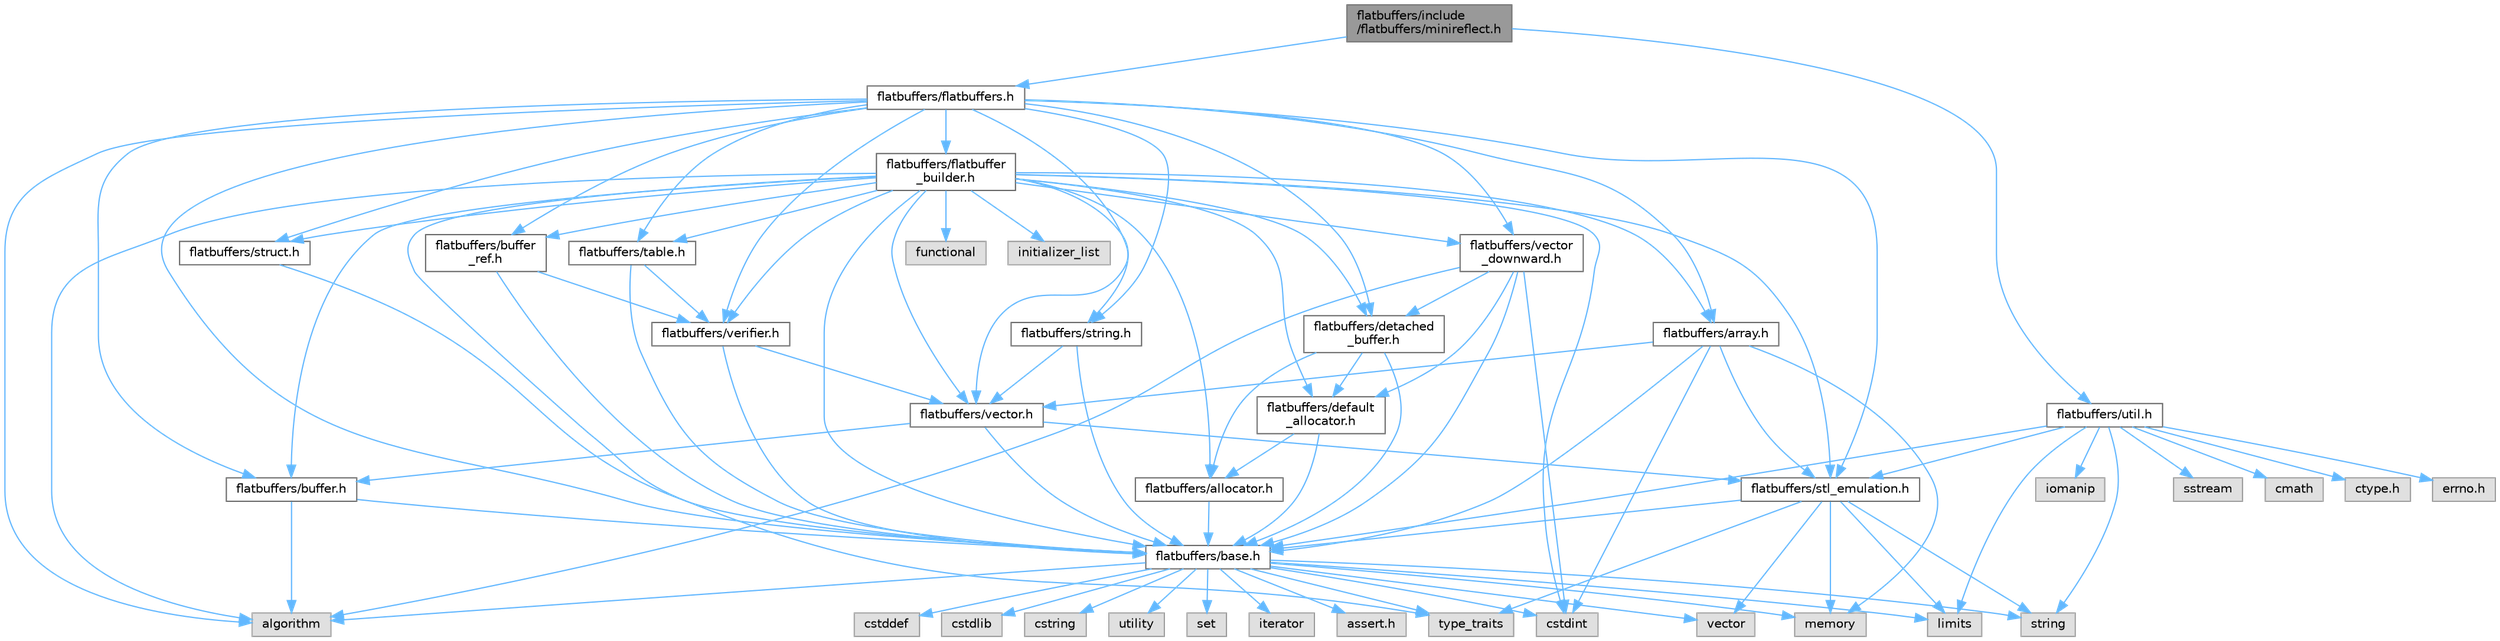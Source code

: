 digraph "flatbuffers/include/flatbuffers/minireflect.h"
{
 // LATEX_PDF_SIZE
  bgcolor="transparent";
  edge [fontname=Helvetica,fontsize=10,labelfontname=Helvetica,labelfontsize=10];
  node [fontname=Helvetica,fontsize=10,shape=box,height=0.2,width=0.4];
  Node1 [id="Node000001",label="flatbuffers/include\l/flatbuffers/minireflect.h",height=0.2,width=0.4,color="gray40", fillcolor="grey60", style="filled", fontcolor="black",tooltip=" "];
  Node1 -> Node2 [id="edge95_Node000001_Node000002",color="steelblue1",style="solid",tooltip=" "];
  Node2 [id="Node000002",label="flatbuffers/flatbuffers.h",height=0.2,width=0.4,color="grey40", fillcolor="white", style="filled",URL="$flatbuffers_8h.html",tooltip=" "];
  Node2 -> Node3 [id="edge96_Node000002_Node000003",color="steelblue1",style="solid",tooltip=" "];
  Node3 [id="Node000003",label="algorithm",height=0.2,width=0.4,color="grey60", fillcolor="#E0E0E0", style="filled",tooltip=" "];
  Node2 -> Node4 [id="edge97_Node000002_Node000004",color="steelblue1",style="solid",tooltip=" "];
  Node4 [id="Node000004",label="flatbuffers/array.h",height=0.2,width=0.4,color="grey40", fillcolor="white", style="filled",URL="$array_8h.html",tooltip=" "];
  Node4 -> Node5 [id="edge98_Node000004_Node000005",color="steelblue1",style="solid",tooltip=" "];
  Node5 [id="Node000005",label="cstdint",height=0.2,width=0.4,color="grey60", fillcolor="#E0E0E0", style="filled",tooltip=" "];
  Node4 -> Node6 [id="edge99_Node000004_Node000006",color="steelblue1",style="solid",tooltip=" "];
  Node6 [id="Node000006",label="memory",height=0.2,width=0.4,color="grey60", fillcolor="#E0E0E0", style="filled",tooltip=" "];
  Node4 -> Node7 [id="edge100_Node000004_Node000007",color="steelblue1",style="solid",tooltip=" "];
  Node7 [id="Node000007",label="flatbuffers/base.h",height=0.2,width=0.4,color="grey40", fillcolor="white", style="filled",URL="$base_8h.html",tooltip=" "];
  Node7 -> Node8 [id="edge101_Node000007_Node000008",color="steelblue1",style="solid",tooltip=" "];
  Node8 [id="Node000008",label="assert.h",height=0.2,width=0.4,color="grey60", fillcolor="#E0E0E0", style="filled",tooltip=" "];
  Node7 -> Node5 [id="edge102_Node000007_Node000005",color="steelblue1",style="solid",tooltip=" "];
  Node7 -> Node9 [id="edge103_Node000007_Node000009",color="steelblue1",style="solid",tooltip=" "];
  Node9 [id="Node000009",label="cstddef",height=0.2,width=0.4,color="grey60", fillcolor="#E0E0E0", style="filled",tooltip=" "];
  Node7 -> Node10 [id="edge104_Node000007_Node000010",color="steelblue1",style="solid",tooltip=" "];
  Node10 [id="Node000010",label="cstdlib",height=0.2,width=0.4,color="grey60", fillcolor="#E0E0E0", style="filled",tooltip=" "];
  Node7 -> Node11 [id="edge105_Node000007_Node000011",color="steelblue1",style="solid",tooltip=" "];
  Node11 [id="Node000011",label="cstring",height=0.2,width=0.4,color="grey60", fillcolor="#E0E0E0", style="filled",tooltip=" "];
  Node7 -> Node12 [id="edge106_Node000007_Node000012",color="steelblue1",style="solid",tooltip=" "];
  Node12 [id="Node000012",label="utility",height=0.2,width=0.4,color="grey60", fillcolor="#E0E0E0", style="filled",tooltip=" "];
  Node7 -> Node13 [id="edge107_Node000007_Node000013",color="steelblue1",style="solid",tooltip=" "];
  Node13 [id="Node000013",label="string",height=0.2,width=0.4,color="grey60", fillcolor="#E0E0E0", style="filled",tooltip=" "];
  Node7 -> Node14 [id="edge108_Node000007_Node000014",color="steelblue1",style="solid",tooltip=" "];
  Node14 [id="Node000014",label="type_traits",height=0.2,width=0.4,color="grey60", fillcolor="#E0E0E0", style="filled",tooltip=" "];
  Node7 -> Node15 [id="edge109_Node000007_Node000015",color="steelblue1",style="solid",tooltip=" "];
  Node15 [id="Node000015",label="vector",height=0.2,width=0.4,color="grey60", fillcolor="#E0E0E0", style="filled",tooltip=" "];
  Node7 -> Node16 [id="edge110_Node000007_Node000016",color="steelblue1",style="solid",tooltip=" "];
  Node16 [id="Node000016",label="set",height=0.2,width=0.4,color="grey60", fillcolor="#E0E0E0", style="filled",tooltip=" "];
  Node7 -> Node3 [id="edge111_Node000007_Node000003",color="steelblue1",style="solid",tooltip=" "];
  Node7 -> Node17 [id="edge112_Node000007_Node000017",color="steelblue1",style="solid",tooltip=" "];
  Node17 [id="Node000017",label="limits",height=0.2,width=0.4,color="grey60", fillcolor="#E0E0E0", style="filled",tooltip=" "];
  Node7 -> Node18 [id="edge113_Node000007_Node000018",color="steelblue1",style="solid",tooltip=" "];
  Node18 [id="Node000018",label="iterator",height=0.2,width=0.4,color="grey60", fillcolor="#E0E0E0", style="filled",tooltip=" "];
  Node7 -> Node6 [id="edge114_Node000007_Node000006",color="steelblue1",style="solid",tooltip=" "];
  Node4 -> Node19 [id="edge115_Node000004_Node000019",color="steelblue1",style="solid",tooltip=" "];
  Node19 [id="Node000019",label="flatbuffers/stl_emulation.h",height=0.2,width=0.4,color="grey40", fillcolor="white", style="filled",URL="$stl__emulation_8h.html",tooltip=" "];
  Node19 -> Node7 [id="edge116_Node000019_Node000007",color="steelblue1",style="solid",tooltip=" "];
  Node19 -> Node13 [id="edge117_Node000019_Node000013",color="steelblue1",style="solid",tooltip=" "];
  Node19 -> Node14 [id="edge118_Node000019_Node000014",color="steelblue1",style="solid",tooltip=" "];
  Node19 -> Node15 [id="edge119_Node000019_Node000015",color="steelblue1",style="solid",tooltip=" "];
  Node19 -> Node6 [id="edge120_Node000019_Node000006",color="steelblue1",style="solid",tooltip=" "];
  Node19 -> Node17 [id="edge121_Node000019_Node000017",color="steelblue1",style="solid",tooltip=" "];
  Node4 -> Node20 [id="edge122_Node000004_Node000020",color="steelblue1",style="solid",tooltip=" "];
  Node20 [id="Node000020",label="flatbuffers/vector.h",height=0.2,width=0.4,color="grey40", fillcolor="white", style="filled",URL="$vector_8h.html",tooltip=" "];
  Node20 -> Node7 [id="edge123_Node000020_Node000007",color="steelblue1",style="solid",tooltip=" "];
  Node20 -> Node21 [id="edge124_Node000020_Node000021",color="steelblue1",style="solid",tooltip=" "];
  Node21 [id="Node000021",label="flatbuffers/buffer.h",height=0.2,width=0.4,color="grey40", fillcolor="white", style="filled",URL="$buffer_8h.html",tooltip=" "];
  Node21 -> Node3 [id="edge125_Node000021_Node000003",color="steelblue1",style="solid",tooltip=" "];
  Node21 -> Node7 [id="edge126_Node000021_Node000007",color="steelblue1",style="solid",tooltip=" "];
  Node20 -> Node19 [id="edge127_Node000020_Node000019",color="steelblue1",style="solid",tooltip=" "];
  Node2 -> Node7 [id="edge128_Node000002_Node000007",color="steelblue1",style="solid",tooltip=" "];
  Node2 -> Node21 [id="edge129_Node000002_Node000021",color="steelblue1",style="solid",tooltip=" "];
  Node2 -> Node22 [id="edge130_Node000002_Node000022",color="steelblue1",style="solid",tooltip=" "];
  Node22 [id="Node000022",label="flatbuffers/buffer\l_ref.h",height=0.2,width=0.4,color="grey40", fillcolor="white", style="filled",URL="$buffer__ref_8h.html",tooltip=" "];
  Node22 -> Node7 [id="edge131_Node000022_Node000007",color="steelblue1",style="solid",tooltip=" "];
  Node22 -> Node23 [id="edge132_Node000022_Node000023",color="steelblue1",style="solid",tooltip=" "];
  Node23 [id="Node000023",label="flatbuffers/verifier.h",height=0.2,width=0.4,color="grey40", fillcolor="white", style="filled",URL="$verifier_8h.html",tooltip=" "];
  Node23 -> Node7 [id="edge133_Node000023_Node000007",color="steelblue1",style="solid",tooltip=" "];
  Node23 -> Node20 [id="edge134_Node000023_Node000020",color="steelblue1",style="solid",tooltip=" "];
  Node2 -> Node24 [id="edge135_Node000002_Node000024",color="steelblue1",style="solid",tooltip=" "];
  Node24 [id="Node000024",label="flatbuffers/detached\l_buffer.h",height=0.2,width=0.4,color="grey40", fillcolor="white", style="filled",URL="$detached__buffer_8h.html",tooltip=" "];
  Node24 -> Node25 [id="edge136_Node000024_Node000025",color="steelblue1",style="solid",tooltip=" "];
  Node25 [id="Node000025",label="flatbuffers/allocator.h",height=0.2,width=0.4,color="grey40", fillcolor="white", style="filled",URL="$allocator_8h.html",tooltip=" "];
  Node25 -> Node7 [id="edge137_Node000025_Node000007",color="steelblue1",style="solid",tooltip=" "];
  Node24 -> Node7 [id="edge138_Node000024_Node000007",color="steelblue1",style="solid",tooltip=" "];
  Node24 -> Node26 [id="edge139_Node000024_Node000026",color="steelblue1",style="solid",tooltip=" "];
  Node26 [id="Node000026",label="flatbuffers/default\l_allocator.h",height=0.2,width=0.4,color="grey40", fillcolor="white", style="filled",URL="$default__allocator_8h.html",tooltip=" "];
  Node26 -> Node25 [id="edge140_Node000026_Node000025",color="steelblue1",style="solid",tooltip=" "];
  Node26 -> Node7 [id="edge141_Node000026_Node000007",color="steelblue1",style="solid",tooltip=" "];
  Node2 -> Node27 [id="edge142_Node000002_Node000027",color="steelblue1",style="solid",tooltip=" "];
  Node27 [id="Node000027",label="flatbuffers/flatbuffer\l_builder.h",height=0.2,width=0.4,color="grey40", fillcolor="white", style="filled",URL="$flatbuffer__builder_8h.html",tooltip=" "];
  Node27 -> Node3 [id="edge143_Node000027_Node000003",color="steelblue1",style="solid",tooltip=" "];
  Node27 -> Node5 [id="edge144_Node000027_Node000005",color="steelblue1",style="solid",tooltip=" "];
  Node27 -> Node28 [id="edge145_Node000027_Node000028",color="steelblue1",style="solid",tooltip=" "];
  Node28 [id="Node000028",label="functional",height=0.2,width=0.4,color="grey60", fillcolor="#E0E0E0", style="filled",tooltip=" "];
  Node27 -> Node29 [id="edge146_Node000027_Node000029",color="steelblue1",style="solid",tooltip=" "];
  Node29 [id="Node000029",label="initializer_list",height=0.2,width=0.4,color="grey60", fillcolor="#E0E0E0", style="filled",tooltip=" "];
  Node27 -> Node14 [id="edge147_Node000027_Node000014",color="steelblue1",style="solid",tooltip=" "];
  Node27 -> Node25 [id="edge148_Node000027_Node000025",color="steelblue1",style="solid",tooltip=" "];
  Node27 -> Node4 [id="edge149_Node000027_Node000004",color="steelblue1",style="solid",tooltip=" "];
  Node27 -> Node7 [id="edge150_Node000027_Node000007",color="steelblue1",style="solid",tooltip=" "];
  Node27 -> Node21 [id="edge151_Node000027_Node000021",color="steelblue1",style="solid",tooltip=" "];
  Node27 -> Node22 [id="edge152_Node000027_Node000022",color="steelblue1",style="solid",tooltip=" "];
  Node27 -> Node26 [id="edge153_Node000027_Node000026",color="steelblue1",style="solid",tooltip=" "];
  Node27 -> Node24 [id="edge154_Node000027_Node000024",color="steelblue1",style="solid",tooltip=" "];
  Node27 -> Node19 [id="edge155_Node000027_Node000019",color="steelblue1",style="solid",tooltip=" "];
  Node27 -> Node30 [id="edge156_Node000027_Node000030",color="steelblue1",style="solid",tooltip=" "];
  Node30 [id="Node000030",label="flatbuffers/string.h",height=0.2,width=0.4,color="grey40", fillcolor="white", style="filled",URL="$string_8h.html",tooltip=" "];
  Node30 -> Node7 [id="edge157_Node000030_Node000007",color="steelblue1",style="solid",tooltip=" "];
  Node30 -> Node20 [id="edge158_Node000030_Node000020",color="steelblue1",style="solid",tooltip=" "];
  Node27 -> Node31 [id="edge159_Node000027_Node000031",color="steelblue1",style="solid",tooltip=" "];
  Node31 [id="Node000031",label="flatbuffers/struct.h",height=0.2,width=0.4,color="grey40", fillcolor="white", style="filled",URL="$struct_8h.html",tooltip=" "];
  Node31 -> Node7 [id="edge160_Node000031_Node000007",color="steelblue1",style="solid",tooltip=" "];
  Node27 -> Node32 [id="edge161_Node000027_Node000032",color="steelblue1",style="solid",tooltip=" "];
  Node32 [id="Node000032",label="flatbuffers/table.h",height=0.2,width=0.4,color="grey40", fillcolor="white", style="filled",URL="$table_8h.html",tooltip=" "];
  Node32 -> Node7 [id="edge162_Node000032_Node000007",color="steelblue1",style="solid",tooltip=" "];
  Node32 -> Node23 [id="edge163_Node000032_Node000023",color="steelblue1",style="solid",tooltip=" "];
  Node27 -> Node20 [id="edge164_Node000027_Node000020",color="steelblue1",style="solid",tooltip=" "];
  Node27 -> Node33 [id="edge165_Node000027_Node000033",color="steelblue1",style="solid",tooltip=" "];
  Node33 [id="Node000033",label="flatbuffers/vector\l_downward.h",height=0.2,width=0.4,color="grey40", fillcolor="white", style="filled",URL="$vector__downward_8h.html",tooltip=" "];
  Node33 -> Node3 [id="edge166_Node000033_Node000003",color="steelblue1",style="solid",tooltip=" "];
  Node33 -> Node5 [id="edge167_Node000033_Node000005",color="steelblue1",style="solid",tooltip=" "];
  Node33 -> Node7 [id="edge168_Node000033_Node000007",color="steelblue1",style="solid",tooltip=" "];
  Node33 -> Node26 [id="edge169_Node000033_Node000026",color="steelblue1",style="solid",tooltip=" "];
  Node33 -> Node24 [id="edge170_Node000033_Node000024",color="steelblue1",style="solid",tooltip=" "];
  Node27 -> Node23 [id="edge171_Node000027_Node000023",color="steelblue1",style="solid",tooltip=" "];
  Node2 -> Node19 [id="edge172_Node000002_Node000019",color="steelblue1",style="solid",tooltip=" "];
  Node2 -> Node30 [id="edge173_Node000002_Node000030",color="steelblue1",style="solid",tooltip=" "];
  Node2 -> Node31 [id="edge174_Node000002_Node000031",color="steelblue1",style="solid",tooltip=" "];
  Node2 -> Node32 [id="edge175_Node000002_Node000032",color="steelblue1",style="solid",tooltip=" "];
  Node2 -> Node20 [id="edge176_Node000002_Node000020",color="steelblue1",style="solid",tooltip=" "];
  Node2 -> Node33 [id="edge177_Node000002_Node000033",color="steelblue1",style="solid",tooltip=" "];
  Node2 -> Node23 [id="edge178_Node000002_Node000023",color="steelblue1",style="solid",tooltip=" "];
  Node1 -> Node34 [id="edge179_Node000001_Node000034",color="steelblue1",style="solid",tooltip=" "];
  Node34 [id="Node000034",label="flatbuffers/util.h",height=0.2,width=0.4,color="grey40", fillcolor="white", style="filled",URL="$util_8h.html",tooltip=" "];
  Node34 -> Node35 [id="edge180_Node000034_Node000035",color="steelblue1",style="solid",tooltip=" "];
  Node35 [id="Node000035",label="ctype.h",height=0.2,width=0.4,color="grey60", fillcolor="#E0E0E0", style="filled",tooltip=" "];
  Node34 -> Node36 [id="edge181_Node000034_Node000036",color="steelblue1",style="solid",tooltip=" "];
  Node36 [id="Node000036",label="errno.h",height=0.2,width=0.4,color="grey60", fillcolor="#E0E0E0", style="filled",tooltip=" "];
  Node34 -> Node7 [id="edge182_Node000034_Node000007",color="steelblue1",style="solid",tooltip=" "];
  Node34 -> Node19 [id="edge183_Node000034_Node000019",color="steelblue1",style="solid",tooltip=" "];
  Node34 -> Node37 [id="edge184_Node000034_Node000037",color="steelblue1",style="solid",tooltip=" "];
  Node37 [id="Node000037",label="iomanip",height=0.2,width=0.4,color="grey60", fillcolor="#E0E0E0", style="filled",tooltip=" "];
  Node34 -> Node38 [id="edge185_Node000034_Node000038",color="steelblue1",style="solid",tooltip=" "];
  Node38 [id="Node000038",label="sstream",height=0.2,width=0.4,color="grey60", fillcolor="#E0E0E0", style="filled",tooltip=" "];
  Node34 -> Node39 [id="edge186_Node000034_Node000039",color="steelblue1",style="solid",tooltip=" "];
  Node39 [id="Node000039",label="cmath",height=0.2,width=0.4,color="grey60", fillcolor="#E0E0E0", style="filled",tooltip=" "];
  Node34 -> Node17 [id="edge187_Node000034_Node000017",color="steelblue1",style="solid",tooltip=" "];
  Node34 -> Node13 [id="edge188_Node000034_Node000013",color="steelblue1",style="solid",tooltip=" "];
}
